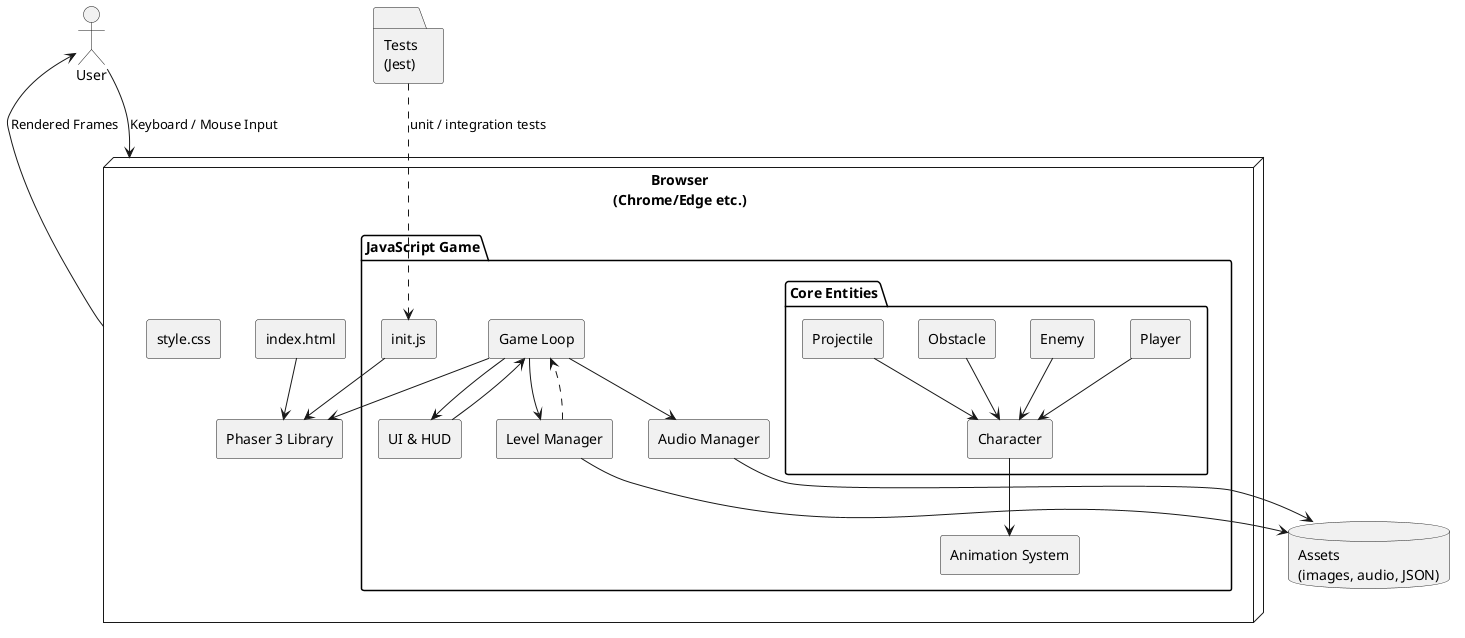 
@startuml
skinparam componentStyle rectangle
actor User

node "Browser\n(Chrome/Edge etc.)" as Browser {
    component "index.html" as HTML
    component "style.css" as CSS
    [Phaser 3 Library] as Phaser
    package "JavaScript Game" {
        component "init.js" as Init
        component "Game Loop" as GameLoop
        package "Core Entities" {
            component Character
            component Player
            component Enemy
            component Obstacle
            component Projectile
        }
        component "Level Manager" as LevelMgr
        component "UI & HUD" as UI
        component "Audio Manager" as AudioMgr
        component "Animation System" as Anim
    }
}

database "Assets\n(images, audio, JSON)" as Assets
folder "Tests\n(Jest)" as Tests

User --> Browser : Keyboard / Mouse Input
Browser --> User : Rendered Frames

HTML --> Phaser
Init --> Phaser
GameLoop --> Phaser
Character --> Anim
Player --> Character
Enemy --> Character
Obstacle --> Character
Projectile --> Character
LevelMgr --> Assets
LevelMgr ..> GameLoop
UI --> GameLoop
AudioMgr --> Assets
GameLoop --> AudioMgr
GameLoop --> UI
GameLoop --> LevelMgr
Tests ..> Init : unit / integration tests
@enduml
